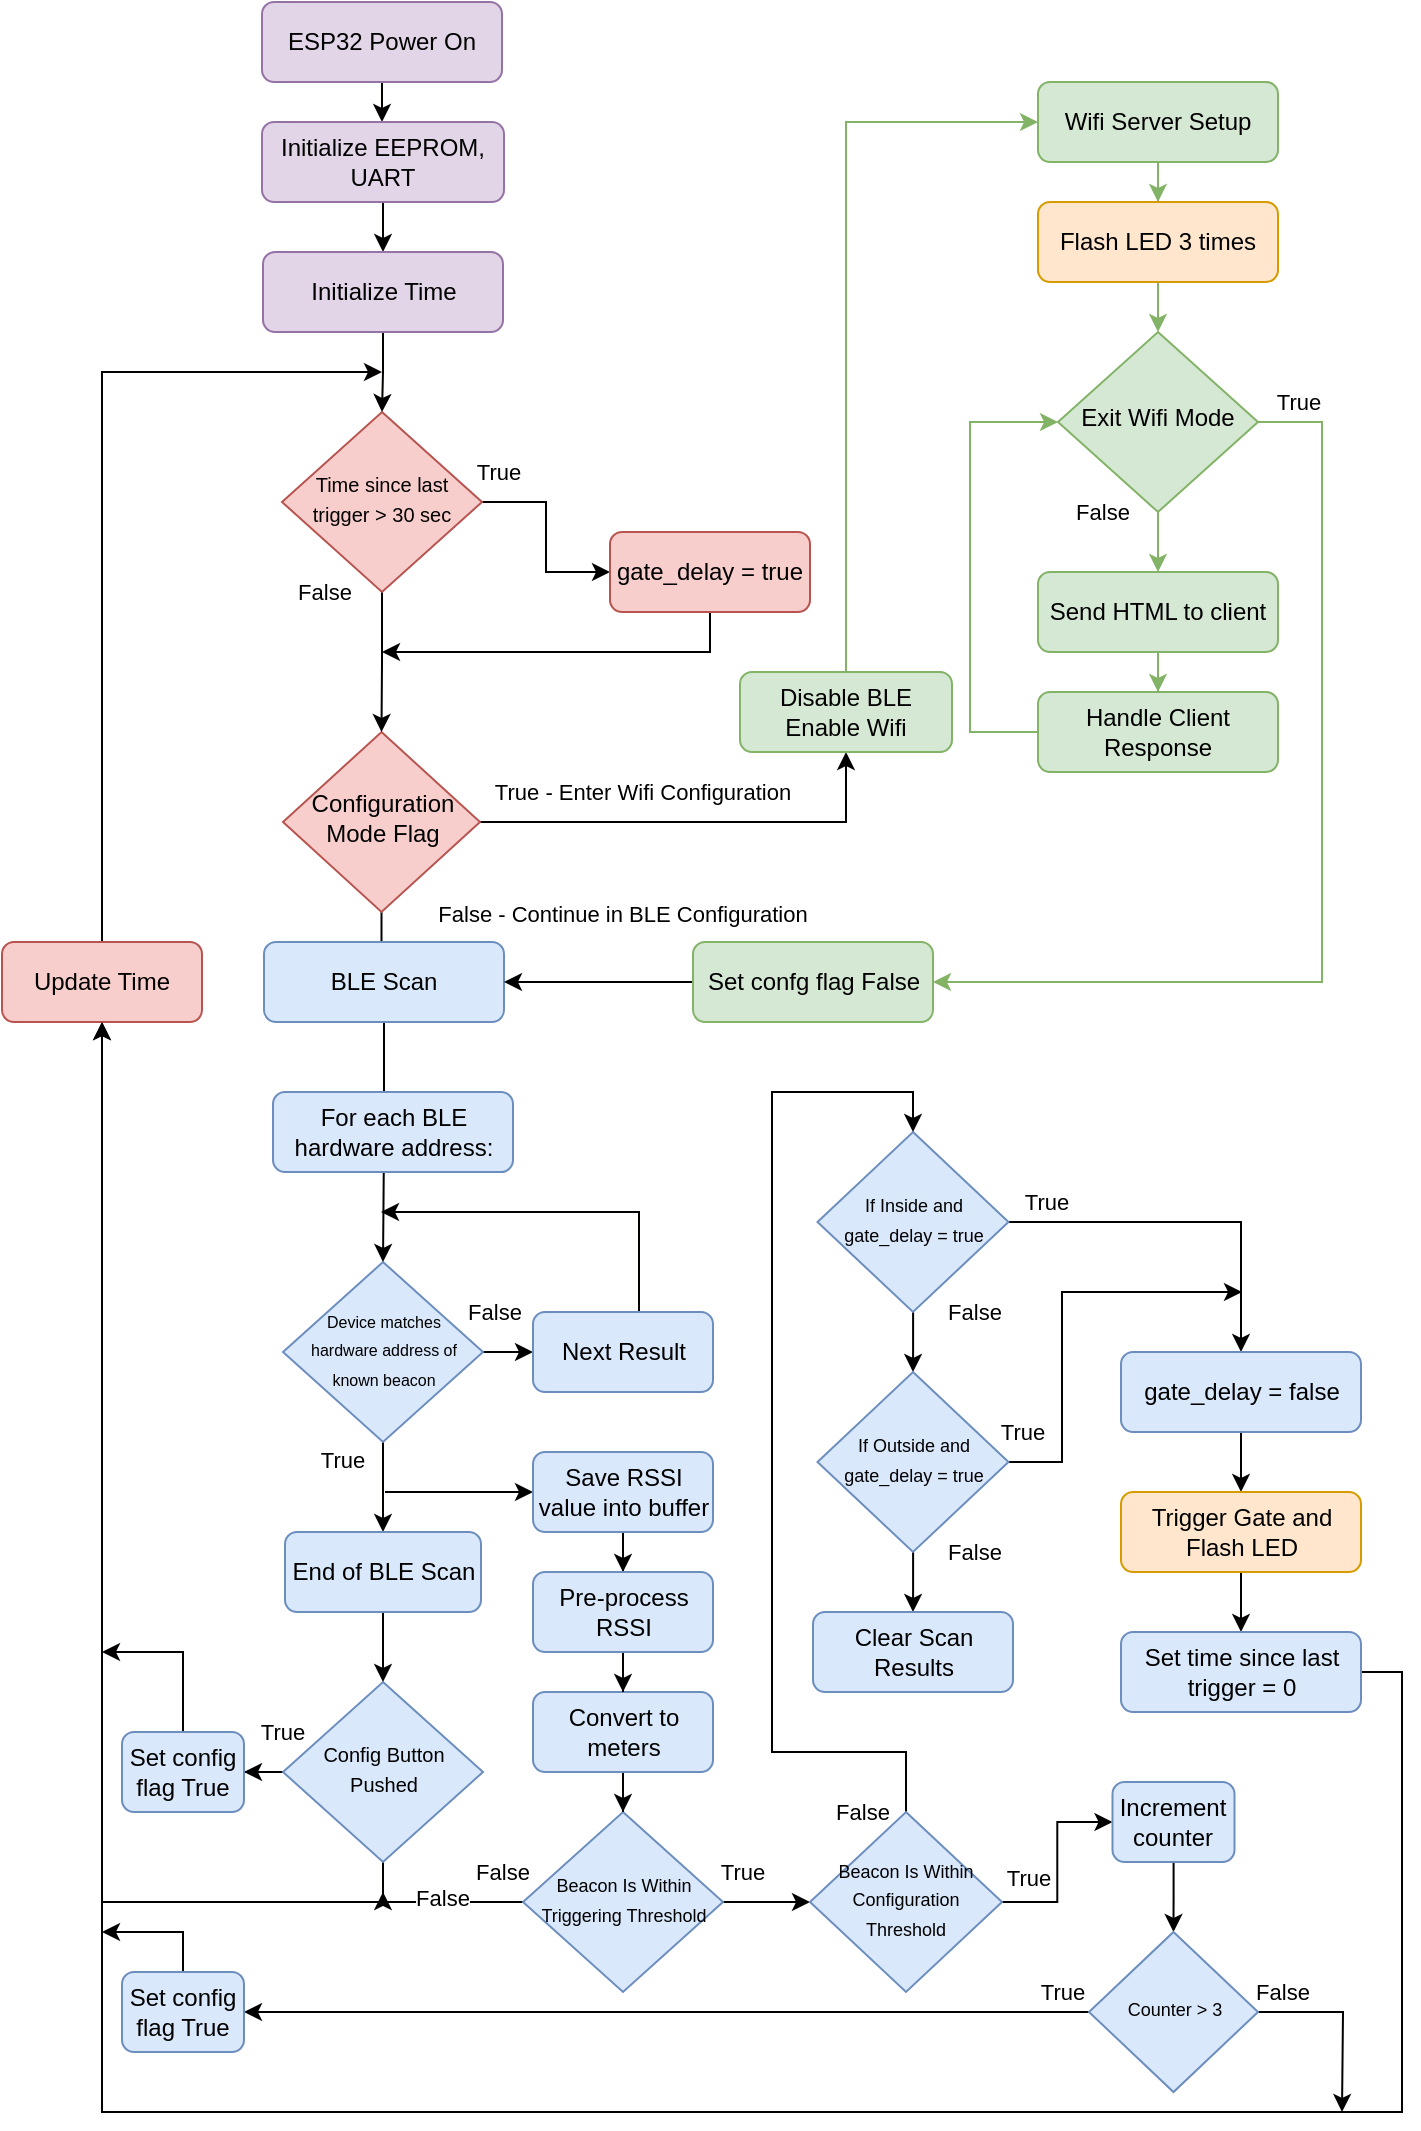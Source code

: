 <mxfile version="15.4.0" type="github">
  <diagram id="C5RBs43oDa-KdzZeNtuy" name="Page-1">
    <mxGraphModel dx="1178" dy="458" grid="1" gridSize="10" guides="1" tooltips="1" connect="1" arrows="1" fold="1" page="1" pageScale="1" pageWidth="827" pageHeight="1169" math="0" shadow="0">
      <root>
        <mxCell id="WIyWlLk6GJQsqaUBKTNV-0" />
        <mxCell id="WIyWlLk6GJQsqaUBKTNV-1" parent="WIyWlLk6GJQsqaUBKTNV-0" />
        <mxCell id="vNjieoy5kPV82cKVxcqD-9" style="edgeStyle=orthogonalEdgeStyle;rounded=0;orthogonalLoop=1;jettySize=auto;html=1;entryX=0.5;entryY=0;entryDx=0;entryDy=0;fontSize=11;endArrow=classic;endFill=1;startSize=8;endSize=6;sourcePerimeterSpacing=0;targetPerimeterSpacing=0;strokeColor=#030000;strokeWidth=1;" parent="WIyWlLk6GJQsqaUBKTNV-1" source="WIyWlLk6GJQsqaUBKTNV-3" target="ksJ2-tg5TAEJMqugs6vy-0" edge="1">
          <mxGeometry relative="1" as="geometry" />
        </mxCell>
        <mxCell id="WIyWlLk6GJQsqaUBKTNV-3" value="ESP32 Power On" style="rounded=1;whiteSpace=wrap;html=1;fontSize=12;glass=0;strokeWidth=1;shadow=0;fillColor=#e1d5e7;strokeColor=#9673a6;" parent="WIyWlLk6GJQsqaUBKTNV-1" vertex="1">
          <mxGeometry x="160" y="55" width="120" height="40" as="geometry" />
        </mxCell>
        <mxCell id="ksJ2-tg5TAEJMqugs6vy-25" value="False - Continue in BLE Configuration" style="edgeStyle=orthogonalEdgeStyle;rounded=0;orthogonalLoop=1;jettySize=auto;html=1;endArrow=classic;endFill=1;entryX=0.5;entryY=0;entryDx=0;entryDy=0;" parent="WIyWlLk6GJQsqaUBKTNV-1" source="WIyWlLk6GJQsqaUBKTNV-6" target="WIyWlLk6GJQsqaUBKTNV-11" edge="1">
          <mxGeometry x="1" y="-120" relative="1" as="geometry">
            <mxPoint x="223.5" y="590" as="targetPoint" />
            <mxPoint x="-1" y="-14" as="offset" />
          </mxGeometry>
        </mxCell>
        <mxCell id="ksJ2-tg5TAEJMqugs6vy-63" value="True - Enter Wifi Configuration" style="edgeStyle=orthogonalEdgeStyle;rounded=0;orthogonalLoop=1;jettySize=auto;html=1;endArrow=classic;endFill=1;" parent="WIyWlLk6GJQsqaUBKTNV-1" source="WIyWlLk6GJQsqaUBKTNV-6" target="ksJ2-tg5TAEJMqugs6vy-24" edge="1">
          <mxGeometry x="-0.257" y="15" relative="1" as="geometry">
            <mxPoint x="431.5" y="430" as="targetPoint" />
            <mxPoint as="offset" />
            <Array as="points">
              <mxPoint x="452" y="465" />
            </Array>
          </mxGeometry>
        </mxCell>
        <mxCell id="WIyWlLk6GJQsqaUBKTNV-6" value="Configuration Mode Flag" style="rhombus;whiteSpace=wrap;html=1;shadow=0;fontFamily=Helvetica;fontSize=12;align=center;strokeWidth=1;spacing=6;spacingTop=-4;fillColor=#f8cecc;strokeColor=#b85450;" parent="WIyWlLk6GJQsqaUBKTNV-1" vertex="1">
          <mxGeometry x="170.5" y="420" width="98.5" height="90" as="geometry" />
        </mxCell>
        <mxCell id="ksJ2-tg5TAEJMqugs6vy-29" value="False" style="edgeStyle=orthogonalEdgeStyle;rounded=0;orthogonalLoop=1;jettySize=auto;html=1;entryX=0;entryY=0.5;entryDx=0;entryDy=0;endArrow=classic;endFill=1;" parent="WIyWlLk6GJQsqaUBKTNV-1" source="WIyWlLk6GJQsqaUBKTNV-10" target="ksJ2-tg5TAEJMqugs6vy-28" edge="1">
          <mxGeometry x="0.273" y="20" relative="1" as="geometry">
            <mxPoint as="offset" />
          </mxGeometry>
        </mxCell>
        <mxCell id="vNjieoy5kPV82cKVxcqD-7" value="True" style="edgeStyle=orthogonalEdgeStyle;rounded=0;orthogonalLoop=1;jettySize=auto;html=1;entryX=0.5;entryY=0;entryDx=0;entryDy=0;fontSize=11;endArrow=classic;endFill=1;startSize=8;endSize=6;sourcePerimeterSpacing=0;targetPerimeterSpacing=0;strokeColor=#030000;strokeWidth=1;" parent="WIyWlLk6GJQsqaUBKTNV-1" source="WIyWlLk6GJQsqaUBKTNV-10" target="Vk3lI_JBrGD9sN9y5tSl-1" edge="1">
          <mxGeometry x="-0.6" y="-21" relative="1" as="geometry">
            <mxPoint as="offset" />
          </mxGeometry>
        </mxCell>
        <mxCell id="WIyWlLk6GJQsqaUBKTNV-10" value="&lt;font style=&quot;font-size: 8px&quot;&gt;Device matches hardware address of known beacon&lt;/font&gt;" style="rhombus;whiteSpace=wrap;html=1;shadow=0;fontFamily=Helvetica;fontSize=12;align=center;strokeWidth=1;spacing=6;spacingTop=-4;fillColor=#dae8fc;strokeColor=#6c8ebf;" parent="WIyWlLk6GJQsqaUBKTNV-1" vertex="1">
          <mxGeometry x="170.5" y="685" width="100" height="90" as="geometry" />
        </mxCell>
        <mxCell id="ksJ2-tg5TAEJMqugs6vy-26" style="edgeStyle=orthogonalEdgeStyle;rounded=0;orthogonalLoop=1;jettySize=auto;html=1;entryX=0.5;entryY=0;entryDx=0;entryDy=0;endArrow=classic;endFill=1;" parent="WIyWlLk6GJQsqaUBKTNV-1" source="WIyWlLk6GJQsqaUBKTNV-11" target="WIyWlLk6GJQsqaUBKTNV-10" edge="1">
          <mxGeometry relative="1" as="geometry" />
        </mxCell>
        <mxCell id="WIyWlLk6GJQsqaUBKTNV-11" value="BLE Scan" style="rounded=1;whiteSpace=wrap;html=1;fontSize=12;glass=0;strokeWidth=1;shadow=0;fillColor=#dae8fc;strokeColor=#6c8ebf;" parent="WIyWlLk6GJQsqaUBKTNV-1" vertex="1">
          <mxGeometry x="161" y="525" width="120" height="40" as="geometry" />
        </mxCell>
        <mxCell id="vNjieoy5kPV82cKVxcqD-10" style="edgeStyle=orthogonalEdgeStyle;rounded=0;orthogonalLoop=1;jettySize=auto;html=1;entryX=0.5;entryY=0;entryDx=0;entryDy=0;fontSize=11;endArrow=classic;endFill=1;startSize=8;endSize=6;sourcePerimeterSpacing=0;targetPerimeterSpacing=0;strokeColor=#030000;strokeWidth=1;" parent="WIyWlLk6GJQsqaUBKTNV-1" source="ksJ2-tg5TAEJMqugs6vy-0" target="vNjieoy5kPV82cKVxcqD-0" edge="1">
          <mxGeometry relative="1" as="geometry" />
        </mxCell>
        <mxCell id="ksJ2-tg5TAEJMqugs6vy-0" value="Initialize EEPROM, UART" style="rounded=1;whiteSpace=wrap;html=1;fontSize=12;glass=0;strokeWidth=1;shadow=0;fillColor=#e1d5e7;strokeColor=#9673a6;" parent="WIyWlLk6GJQsqaUBKTNV-1" vertex="1">
          <mxGeometry x="160" y="115" width="121" height="40" as="geometry" />
        </mxCell>
        <mxCell id="ksJ2-tg5TAEJMqugs6vy-18" value="True" style="edgeStyle=orthogonalEdgeStyle;rounded=0;orthogonalLoop=1;jettySize=auto;html=1;entryX=0;entryY=0.5;entryDx=0;entryDy=0;" parent="WIyWlLk6GJQsqaUBKTNV-1" source="ksJ2-tg5TAEJMqugs6vy-15" target="ksJ2-tg5TAEJMqugs6vy-17" edge="1">
          <mxGeometry x="-0.84" y="15" relative="1" as="geometry">
            <mxPoint as="offset" />
          </mxGeometry>
        </mxCell>
        <mxCell id="Vk3lI_JBrGD9sN9y5tSl-26" value="False" style="edgeStyle=orthogonalEdgeStyle;rounded=0;sketch=0;orthogonalLoop=1;jettySize=auto;html=1;entryX=0.5;entryY=0;entryDx=0;entryDy=0;shadow=0;fontSize=11;fontColor=#000000;startArrow=none;startFill=0;endArrow=classic;endFill=1;strokeColor=#000000;strokeWidth=1;" parent="WIyWlLk6GJQsqaUBKTNV-1" source="ksJ2-tg5TAEJMqugs6vy-15" target="WIyWlLk6GJQsqaUBKTNV-6" edge="1">
          <mxGeometry x="-1" y="-29" relative="1" as="geometry">
            <mxPoint as="offset" />
          </mxGeometry>
        </mxCell>
        <mxCell id="ksJ2-tg5TAEJMqugs6vy-15" value="&lt;span style=&quot;font-size: 10px&quot;&gt;Time since last trigger &amp;gt; 30 sec&lt;br&gt;&lt;/span&gt;" style="rhombus;whiteSpace=wrap;html=1;shadow=0;fontFamily=Helvetica;fontSize=12;align=center;strokeWidth=1;spacing=6;spacingTop=-4;fillColor=#f8cecc;strokeColor=#b85450;" parent="WIyWlLk6GJQsqaUBKTNV-1" vertex="1">
          <mxGeometry x="170" y="260" width="100" height="90" as="geometry" />
        </mxCell>
        <mxCell id="ksJ2-tg5TAEJMqugs6vy-85" style="edgeStyle=orthogonalEdgeStyle;rounded=0;orthogonalLoop=1;jettySize=auto;html=1;exitX=0.5;exitY=1;exitDx=0;exitDy=0;endArrow=classic;endFill=1;" parent="WIyWlLk6GJQsqaUBKTNV-1" source="ksJ2-tg5TAEJMqugs6vy-17" edge="1">
          <mxGeometry relative="1" as="geometry">
            <mxPoint x="220" y="380" as="targetPoint" />
            <Array as="points">
              <mxPoint x="384" y="380" />
              <mxPoint x="220" y="380" />
            </Array>
          </mxGeometry>
        </mxCell>
        <mxCell id="ksJ2-tg5TAEJMqugs6vy-17" value="gate_delay = true" style="rounded=1;whiteSpace=wrap;html=1;fontSize=12;glass=0;strokeWidth=1;shadow=0;fillColor=#f8cecc;strokeColor=#b85450;" parent="WIyWlLk6GJQsqaUBKTNV-1" vertex="1">
          <mxGeometry x="334" y="320" width="100" height="40" as="geometry" />
        </mxCell>
        <mxCell id="ksJ2-tg5TAEJMqugs6vy-62" style="edgeStyle=orthogonalEdgeStyle;rounded=0;orthogonalLoop=1;jettySize=auto;html=1;entryX=0;entryY=0.5;entryDx=0;entryDy=0;endArrow=classic;endFill=1;exitX=0.5;exitY=0;exitDx=0;exitDy=0;fillColor=#d5e8d4;strokeColor=#82b366;" parent="WIyWlLk6GJQsqaUBKTNV-1" source="ksJ2-tg5TAEJMqugs6vy-24" target="ksJ2-tg5TAEJMqugs6vy-58" edge="1">
          <mxGeometry relative="1" as="geometry">
            <mxPoint x="508" y="325" as="sourcePoint" />
          </mxGeometry>
        </mxCell>
        <mxCell id="ksJ2-tg5TAEJMqugs6vy-24" value="Disable BLE&lt;br&gt;Enable Wifi" style="rounded=1;whiteSpace=wrap;html=1;fontSize=12;glass=0;strokeWidth=1;shadow=0;fillColor=#d5e8d4;strokeColor=#82b366;" parent="WIyWlLk6GJQsqaUBKTNV-1" vertex="1">
          <mxGeometry x="399" y="390" width="106" height="40" as="geometry" />
        </mxCell>
        <mxCell id="ksJ2-tg5TAEJMqugs6vy-27" value="For each BLE hardware address:" style="rounded=1;whiteSpace=wrap;html=1;fontSize=12;glass=0;strokeWidth=1;shadow=0;fillColor=#dae8fc;strokeColor=#6c8ebf;" parent="WIyWlLk6GJQsqaUBKTNV-1" vertex="1">
          <mxGeometry x="165.5" y="600" width="120" height="40" as="geometry" />
        </mxCell>
        <mxCell id="vNjieoy5kPV82cKVxcqD-4" style="edgeStyle=orthogonalEdgeStyle;rounded=0;orthogonalLoop=1;jettySize=auto;html=1;fontSize=11;endArrow=classic;endFill=1;startSize=8;endSize=6;sourcePerimeterSpacing=0;targetPerimeterSpacing=0;strokeColor=#030000;strokeWidth=1;" parent="WIyWlLk6GJQsqaUBKTNV-1" source="ksJ2-tg5TAEJMqugs6vy-28" edge="1">
          <mxGeometry relative="1" as="geometry">
            <mxPoint x="219.5" y="660" as="targetPoint" />
            <Array as="points">
              <mxPoint x="348.5" y="660" />
            </Array>
          </mxGeometry>
        </mxCell>
        <mxCell id="ksJ2-tg5TAEJMqugs6vy-28" value="Next Result" style="rounded=1;whiteSpace=wrap;html=1;fontSize=12;glass=0;strokeWidth=1;shadow=0;fillColor=#dae8fc;strokeColor=#6c8ebf;" parent="WIyWlLk6GJQsqaUBKTNV-1" vertex="1">
          <mxGeometry x="295.5" y="710" width="90" height="40" as="geometry" />
        </mxCell>
        <mxCell id="Vk3lI_JBrGD9sN9y5tSl-6" style="edgeStyle=orthogonalEdgeStyle;rounded=0;sketch=0;orthogonalLoop=1;jettySize=auto;html=1;shadow=0;fontSize=12;fontColor=#000000;startArrow=none;startFill=0;endArrow=classic;endFill=1;strokeColor=#000000;strokeWidth=1;entryX=0;entryY=0.5;entryDx=0;entryDy=0;" parent="WIyWlLk6GJQsqaUBKTNV-1" target="ksJ2-tg5TAEJMqugs6vy-32" edge="1">
          <mxGeometry relative="1" as="geometry">
            <mxPoint x="241.5" y="810" as="targetPoint" />
            <mxPoint x="221.5" y="800" as="sourcePoint" />
            <Array as="points">
              <mxPoint x="221.5" y="800" />
            </Array>
          </mxGeometry>
        </mxCell>
        <mxCell id="Vk3lI_JBrGD9sN9y5tSl-7" style="edgeStyle=orthogonalEdgeStyle;rounded=0;sketch=0;orthogonalLoop=1;jettySize=auto;html=1;entryX=0.5;entryY=0;entryDx=0;entryDy=0;shadow=0;fontSize=12;fontColor=#000000;startArrow=none;startFill=0;endArrow=classic;endFill=1;strokeColor=#000000;strokeWidth=1;" parent="WIyWlLk6GJQsqaUBKTNV-1" source="ksJ2-tg5TAEJMqugs6vy-32" target="Vk3lI_JBrGD9sN9y5tSl-4" edge="1">
          <mxGeometry relative="1" as="geometry" />
        </mxCell>
        <mxCell id="ksJ2-tg5TAEJMqugs6vy-32" value="Save RSSI value into buffer" style="rounded=1;whiteSpace=wrap;html=1;fontSize=12;glass=0;strokeWidth=1;shadow=0;fillColor=#dae8fc;strokeColor=#6c8ebf;" parent="WIyWlLk6GJQsqaUBKTNV-1" vertex="1">
          <mxGeometry x="295.5" y="780" width="90" height="40" as="geometry" />
        </mxCell>
        <mxCell id="Vk3lI_JBrGD9sN9y5tSl-21" value="False" style="edgeStyle=orthogonalEdgeStyle;rounded=0;sketch=0;orthogonalLoop=1;jettySize=auto;html=1;shadow=0;fontSize=11;fontColor=#000000;startArrow=none;startFill=0;endArrow=classic;endFill=1;strokeColor=#000000;strokeWidth=1;entryX=0.5;entryY=1;entryDx=0;entryDy=0;" parent="WIyWlLk6GJQsqaUBKTNV-1" source="ksJ2-tg5TAEJMqugs6vy-34" target="vNjieoy5kPV82cKVxcqD-1" edge="1">
          <mxGeometry x="-0.968" y="-15" relative="1" as="geometry">
            <mxPoint x="70" y="1000" as="targetPoint" />
            <mxPoint as="offset" />
            <Array as="points">
              <mxPoint x="80" y="1005" />
            </Array>
          </mxGeometry>
        </mxCell>
        <mxCell id="E6hK_81F8Ao26Mcbc5JN-1" value="True" style="edgeStyle=orthogonalEdgeStyle;rounded=0;orthogonalLoop=1;jettySize=auto;html=1;entryX=0;entryY=0.5;entryDx=0;entryDy=0;" edge="1" parent="WIyWlLk6GJQsqaUBKTNV-1" source="ksJ2-tg5TAEJMqugs6vy-34" target="E6hK_81F8Ao26Mcbc5JN-0">
          <mxGeometry x="-0.563" y="15" relative="1" as="geometry">
            <mxPoint as="offset" />
          </mxGeometry>
        </mxCell>
        <mxCell id="ksJ2-tg5TAEJMqugs6vy-34" value="&lt;font style=&quot;font-size: 9px&quot;&gt;Beacon Is Within Triggering Threshold&lt;/font&gt;" style="rhombus;whiteSpace=wrap;html=1;shadow=0;fontFamily=Helvetica;fontSize=12;align=center;strokeWidth=1;spacing=6;spacingTop=-4;fillColor=#dae8fc;strokeColor=#6c8ebf;" parent="WIyWlLk6GJQsqaUBKTNV-1" vertex="1">
          <mxGeometry x="290.5" y="960" width="100" height="90" as="geometry" />
        </mxCell>
        <mxCell id="Vk3lI_JBrGD9sN9y5tSl-16" value="True" style="edgeStyle=orthogonalEdgeStyle;rounded=0;sketch=0;orthogonalLoop=1;jettySize=auto;html=1;entryX=1;entryY=0.5;entryDx=0;entryDy=0;shadow=0;fontSize=11;fontColor=#000000;startArrow=none;startFill=0;endArrow=classic;endFill=1;strokeColor=#000000;strokeWidth=1;" parent="WIyWlLk6GJQsqaUBKTNV-1" source="ksJ2-tg5TAEJMqugs6vy-36" target="ksJ2-tg5TAEJMqugs6vy-42" edge="1">
          <mxGeometry x="0.371" y="-20" relative="1" as="geometry">
            <mxPoint as="offset" />
          </mxGeometry>
        </mxCell>
        <mxCell id="vNjieoy5kPV82cKVxcqD-5" value="False" style="edgeStyle=orthogonalEdgeStyle;rounded=0;orthogonalLoop=1;jettySize=auto;html=1;fontSize=11;endArrow=classic;endFill=1;startSize=8;endSize=6;sourcePerimeterSpacing=0;targetPerimeterSpacing=0;strokeColor=#030000;strokeWidth=1;" parent="WIyWlLk6GJQsqaUBKTNV-1" source="ksJ2-tg5TAEJMqugs6vy-36" edge="1">
          <mxGeometry x="0.385" y="29" relative="1" as="geometry">
            <mxPoint x="220.5" y="1000" as="targetPoint" />
            <mxPoint as="offset" />
          </mxGeometry>
        </mxCell>
        <mxCell id="ksJ2-tg5TAEJMqugs6vy-36" value="&lt;font size=&quot;1&quot;&gt;Config Button Pushed&lt;/font&gt;" style="rhombus;whiteSpace=wrap;html=1;shadow=0;fontFamily=Helvetica;fontSize=12;align=center;strokeWidth=1;spacing=6;spacingTop=-4;fillColor=#dae8fc;strokeColor=#6c8ebf;" parent="WIyWlLk6GJQsqaUBKTNV-1" vertex="1">
          <mxGeometry x="170.5" y="895" width="100" height="90" as="geometry" />
        </mxCell>
        <mxCell id="vNjieoy5kPV82cKVxcqD-13" style="edgeStyle=orthogonalEdgeStyle;rounded=0;orthogonalLoop=1;jettySize=auto;html=1;fontSize=11;endArrow=classic;endFill=1;startSize=8;endSize=6;sourcePerimeterSpacing=0;targetPerimeterSpacing=0;strokeColor=#030000;strokeWidth=1;" parent="WIyWlLk6GJQsqaUBKTNV-1" source="ksJ2-tg5TAEJMqugs6vy-42" edge="1">
          <mxGeometry relative="1" as="geometry">
            <mxPoint x="80" y="880" as="targetPoint" />
            <Array as="points">
              <mxPoint x="121" y="880" />
            </Array>
          </mxGeometry>
        </mxCell>
        <mxCell id="ksJ2-tg5TAEJMqugs6vy-42" value="Set config flag True" style="rounded=1;whiteSpace=wrap;html=1;fontSize=12;glass=0;strokeWidth=1;shadow=0;fillColor=#dae8fc;strokeColor=#6c8ebf;" parent="WIyWlLk6GJQsqaUBKTNV-1" vertex="1">
          <mxGeometry x="90" y="920" width="61" height="40" as="geometry" />
        </mxCell>
        <mxCell id="Vk3lI_JBrGD9sN9y5tSl-22" value="True" style="edgeStyle=orthogonalEdgeStyle;rounded=0;sketch=0;orthogonalLoop=1;jettySize=auto;html=1;entryX=0.5;entryY=0;entryDx=0;entryDy=0;shadow=0;fontSize=11;fontColor=#000000;startArrow=none;startFill=0;endArrow=classic;endFill=1;strokeColor=#000000;strokeWidth=1;" parent="WIyWlLk6GJQsqaUBKTNV-1" source="ksJ2-tg5TAEJMqugs6vy-47" target="ksJ2-tg5TAEJMqugs6vy-51" edge="1">
          <mxGeometry x="-0.791" y="10" relative="1" as="geometry">
            <mxPoint as="offset" />
          </mxGeometry>
        </mxCell>
        <mxCell id="E6hK_81F8Ao26Mcbc5JN-16" value="False" style="edgeStyle=orthogonalEdgeStyle;rounded=0;orthogonalLoop=1;jettySize=auto;html=1;entryX=0.5;entryY=0;entryDx=0;entryDy=0;" edge="1" parent="WIyWlLk6GJQsqaUBKTNV-1" source="ksJ2-tg5TAEJMqugs6vy-47" target="ksJ2-tg5TAEJMqugs6vy-48">
          <mxGeometry x="-0.997" y="24" relative="1" as="geometry">
            <mxPoint x="6" as="offset" />
          </mxGeometry>
        </mxCell>
        <mxCell id="ksJ2-tg5TAEJMqugs6vy-47" value="&lt;font style=&quot;font-size: 9px&quot;&gt;If Inside and gate_delay = true&lt;/font&gt;" style="rhombus;whiteSpace=wrap;html=1;shadow=0;fontFamily=Helvetica;fontSize=12;align=center;strokeWidth=1;spacing=6;spacingTop=-4;fillColor=#dae8fc;strokeColor=#6c8ebf;" parent="WIyWlLk6GJQsqaUBKTNV-1" vertex="1">
          <mxGeometry x="437.75" y="620" width="95.5" height="90" as="geometry" />
        </mxCell>
        <mxCell id="E6hK_81F8Ao26Mcbc5JN-17" value="False" style="edgeStyle=orthogonalEdgeStyle;rounded=0;orthogonalLoop=1;jettySize=auto;html=1;entryX=0.5;entryY=0;entryDx=0;entryDy=0;" edge="1" parent="WIyWlLk6GJQsqaUBKTNV-1" source="ksJ2-tg5TAEJMqugs6vy-48" target="ksJ2-tg5TAEJMqugs6vy-56">
          <mxGeometry x="-0.997" y="24" relative="1" as="geometry">
            <mxPoint x="6" as="offset" />
          </mxGeometry>
        </mxCell>
        <mxCell id="E6hK_81F8Ao26Mcbc5JN-19" value="True" style="edgeStyle=orthogonalEdgeStyle;rounded=0;orthogonalLoop=1;jettySize=auto;html=1;" edge="1" parent="WIyWlLk6GJQsqaUBKTNV-1" source="ksJ2-tg5TAEJMqugs6vy-48">
          <mxGeometry x="-0.933" y="15" relative="1" as="geometry">
            <mxPoint x="650" y="700" as="targetPoint" />
            <Array as="points">
              <mxPoint x="560" y="785" />
              <mxPoint x="560" y="700" />
            </Array>
            <mxPoint as="offset" />
          </mxGeometry>
        </mxCell>
        <mxCell id="ksJ2-tg5TAEJMqugs6vy-48" value="&lt;font style=&quot;font-size: 9px&quot;&gt;If Outside and gate_delay = true&lt;/font&gt;" style="rhombus;whiteSpace=wrap;html=1;shadow=0;fontFamily=Helvetica;fontSize=12;align=center;strokeWidth=1;spacing=6;spacingTop=-4;fillColor=#dae8fc;strokeColor=#6c8ebf;" parent="WIyWlLk6GJQsqaUBKTNV-1" vertex="1">
          <mxGeometry x="437.75" y="740" width="95.5" height="90" as="geometry" />
        </mxCell>
        <mxCell id="Vk3lI_JBrGD9sN9y5tSl-25" style="edgeStyle=orthogonalEdgeStyle;rounded=0;sketch=0;orthogonalLoop=1;jettySize=auto;html=1;entryX=0.5;entryY=0;entryDx=0;entryDy=0;shadow=0;fontSize=12;fontColor=#000000;startArrow=none;startFill=0;endArrow=classic;endFill=1;strokeColor=#000000;strokeWidth=1;" parent="WIyWlLk6GJQsqaUBKTNV-1" source="ksJ2-tg5TAEJMqugs6vy-51" target="ksJ2-tg5TAEJMqugs6vy-81" edge="1">
          <mxGeometry relative="1" as="geometry" />
        </mxCell>
        <mxCell id="ksJ2-tg5TAEJMqugs6vy-51" value="gate_delay = false" style="rounded=1;whiteSpace=wrap;html=1;fontSize=12;glass=0;strokeWidth=1;shadow=0;fillColor=#dae8fc;strokeColor=#6c8ebf;" parent="WIyWlLk6GJQsqaUBKTNV-1" vertex="1">
          <mxGeometry x="589.5" y="730" width="120" height="40" as="geometry" />
        </mxCell>
        <mxCell id="ksJ2-tg5TAEJMqugs6vy-56" value="Clear Scan Results" style="rounded=1;whiteSpace=wrap;html=1;fontSize=12;glass=0;strokeWidth=1;shadow=0;fillColor=#dae8fc;strokeColor=#6c8ebf;" parent="WIyWlLk6GJQsqaUBKTNV-1" vertex="1">
          <mxGeometry x="435.5" y="860" width="100" height="40" as="geometry" />
        </mxCell>
        <mxCell id="ksJ2-tg5TAEJMqugs6vy-65" style="edgeStyle=orthogonalEdgeStyle;rounded=0;orthogonalLoop=1;jettySize=auto;html=1;entryX=0.5;entryY=0;entryDx=0;entryDy=0;endArrow=classic;endFill=1;fillColor=#d5e8d4;strokeColor=#82b366;" parent="WIyWlLk6GJQsqaUBKTNV-1" source="ksJ2-tg5TAEJMqugs6vy-58" target="ksJ2-tg5TAEJMqugs6vy-64" edge="1">
          <mxGeometry relative="1" as="geometry" />
        </mxCell>
        <mxCell id="ksJ2-tg5TAEJMqugs6vy-58" value="Wifi Server Setup" style="rounded=1;whiteSpace=wrap;html=1;fontSize=12;glass=0;strokeWidth=1;shadow=0;fillColor=#d5e8d4;strokeColor=#82b366;" parent="WIyWlLk6GJQsqaUBKTNV-1" vertex="1">
          <mxGeometry x="548" y="95" width="120" height="40" as="geometry" />
        </mxCell>
        <mxCell id="ksJ2-tg5TAEJMqugs6vy-71" style="edgeStyle=orthogonalEdgeStyle;rounded=0;orthogonalLoop=1;jettySize=auto;html=1;entryX=0.5;entryY=0;entryDx=0;entryDy=0;endArrow=classic;endFill=1;fillColor=#d5e8d4;strokeColor=#82b366;" parent="WIyWlLk6GJQsqaUBKTNV-1" source="ksJ2-tg5TAEJMqugs6vy-64" target="ksJ2-tg5TAEJMqugs6vy-69" edge="1">
          <mxGeometry relative="1" as="geometry" />
        </mxCell>
        <mxCell id="ksJ2-tg5TAEJMqugs6vy-64" value="Flash LED 3 times" style="rounded=1;whiteSpace=wrap;html=1;fontSize=12;glass=0;strokeWidth=1;shadow=0;fillColor=#ffe6cc;strokeColor=#d79b00;" parent="WIyWlLk6GJQsqaUBKTNV-1" vertex="1">
          <mxGeometry x="548" y="155" width="120" height="40" as="geometry" />
        </mxCell>
        <mxCell id="ksJ2-tg5TAEJMqugs6vy-78" style="edgeStyle=orthogonalEdgeStyle;rounded=0;orthogonalLoop=1;jettySize=auto;html=1;entryX=0.5;entryY=0;entryDx=0;entryDy=0;endArrow=classic;endFill=1;fillColor=#d5e8d4;strokeColor=#82b366;" parent="WIyWlLk6GJQsqaUBKTNV-1" source="ksJ2-tg5TAEJMqugs6vy-66" target="ksJ2-tg5TAEJMqugs6vy-68" edge="1">
          <mxGeometry relative="1" as="geometry" />
        </mxCell>
        <mxCell id="ksJ2-tg5TAEJMqugs6vy-66" value="Send HTML to client" style="rounded=1;whiteSpace=wrap;html=1;fontSize=12;glass=0;strokeWidth=1;shadow=0;fillColor=#d5e8d4;strokeColor=#82b366;" parent="WIyWlLk6GJQsqaUBKTNV-1" vertex="1">
          <mxGeometry x="548" y="340" width="120" height="40" as="geometry" />
        </mxCell>
        <mxCell id="ksJ2-tg5TAEJMqugs6vy-77" style="edgeStyle=orthogonalEdgeStyle;rounded=0;orthogonalLoop=1;jettySize=auto;html=1;endArrow=classic;endFill=1;fillColor=#d5e8d4;strokeColor=#82b366;entryX=0;entryY=0.5;entryDx=0;entryDy=0;" parent="WIyWlLk6GJQsqaUBKTNV-1" source="ksJ2-tg5TAEJMqugs6vy-68" target="ksJ2-tg5TAEJMqugs6vy-69" edge="1">
          <mxGeometry relative="1" as="geometry">
            <Array as="points">
              <mxPoint x="514" y="420" />
              <mxPoint x="514" y="265" />
            </Array>
            <mxPoint x="540" y="270" as="targetPoint" />
          </mxGeometry>
        </mxCell>
        <mxCell id="ksJ2-tg5TAEJMqugs6vy-68" value="Handle Client Response" style="rounded=1;whiteSpace=wrap;html=1;fontSize=12;glass=0;strokeWidth=1;shadow=0;fillColor=#d5e8d4;strokeColor=#82b366;" parent="WIyWlLk6GJQsqaUBKTNV-1" vertex="1">
          <mxGeometry x="548" y="400" width="120" height="40" as="geometry" />
        </mxCell>
        <mxCell id="ksJ2-tg5TAEJMqugs6vy-70" value="False" style="edgeStyle=orthogonalEdgeStyle;rounded=0;orthogonalLoop=1;jettySize=auto;html=1;entryX=0.5;entryY=0;entryDx=0;entryDy=0;endArrow=classic;endFill=1;fillColor=#d5e8d4;strokeColor=#82b366;" parent="WIyWlLk6GJQsqaUBKTNV-1" source="ksJ2-tg5TAEJMqugs6vy-69" target="ksJ2-tg5TAEJMqugs6vy-66" edge="1">
          <mxGeometry x="-1" y="-28" relative="1" as="geometry">
            <mxPoint as="offset" />
          </mxGeometry>
        </mxCell>
        <mxCell id="ksJ2-tg5TAEJMqugs6vy-74" value="True" style="edgeStyle=orthogonalEdgeStyle;rounded=0;orthogonalLoop=1;jettySize=auto;html=1;entryX=1;entryY=0.5;entryDx=0;entryDy=0;endArrow=classic;endFill=1;fillColor=#d5e8d4;strokeColor=#82b366;exitX=1;exitY=0.5;exitDx=0;exitDy=0;" parent="WIyWlLk6GJQsqaUBKTNV-1" source="ksJ2-tg5TAEJMqugs6vy-69" target="ksJ2-tg5TAEJMqugs6vy-72" edge="1">
          <mxGeometry x="-0.922" y="10" relative="1" as="geometry">
            <Array as="points">
              <mxPoint x="690" y="265" />
              <mxPoint x="690" y="545" />
            </Array>
            <mxPoint as="offset" />
            <mxPoint x="670" y="240" as="sourcePoint" />
          </mxGeometry>
        </mxCell>
        <mxCell id="ksJ2-tg5TAEJMqugs6vy-69" value="Exit Wifi Mode" style="rhombus;whiteSpace=wrap;html=1;shadow=0;fontFamily=Helvetica;fontSize=12;align=center;strokeWidth=1;spacing=6;spacingTop=-4;fillColor=#d5e8d4;strokeColor=#82b366;" parent="WIyWlLk6GJQsqaUBKTNV-1" vertex="1">
          <mxGeometry x="558" y="220" width="100" height="90" as="geometry" />
        </mxCell>
        <mxCell id="ksJ2-tg5TAEJMqugs6vy-73" style="edgeStyle=orthogonalEdgeStyle;rounded=0;orthogonalLoop=1;jettySize=auto;html=1;entryX=1;entryY=0.5;entryDx=0;entryDy=0;endArrow=classic;endFill=1;" parent="WIyWlLk6GJQsqaUBKTNV-1" source="ksJ2-tg5TAEJMqugs6vy-72" target="WIyWlLk6GJQsqaUBKTNV-11" edge="1">
          <mxGeometry relative="1" as="geometry" />
        </mxCell>
        <mxCell id="ksJ2-tg5TAEJMqugs6vy-72" value="Set confg flag False" style="rounded=1;whiteSpace=wrap;html=1;fontSize=12;glass=0;strokeWidth=1;shadow=0;fillColor=#d5e8d4;strokeColor=#82b366;" parent="WIyWlLk6GJQsqaUBKTNV-1" vertex="1">
          <mxGeometry x="375.5" y="525" width="120" height="40" as="geometry" />
        </mxCell>
        <mxCell id="vNjieoy5kPV82cKVxcqD-3" style="edgeStyle=none;rounded=0;orthogonalLoop=1;jettySize=auto;html=1;entryX=0.5;entryY=0;entryDx=0;entryDy=0;fontSize=11;endArrow=classic;startSize=8;endSize=6;sourcePerimeterSpacing=0;targetPerimeterSpacing=0;strokeColor=#030000;strokeWidth=1;endFill=1;" parent="WIyWlLk6GJQsqaUBKTNV-1" source="ksJ2-tg5TAEJMqugs6vy-81" target="vNjieoy5kPV82cKVxcqD-2" edge="1">
          <mxGeometry relative="1" as="geometry" />
        </mxCell>
        <mxCell id="ksJ2-tg5TAEJMqugs6vy-81" value="Trigger Gate and Flash LED" style="rounded=1;whiteSpace=wrap;html=1;fontSize=12;glass=0;strokeWidth=1;shadow=0;fillColor=#ffe6cc;strokeColor=#d79b00;" parent="WIyWlLk6GJQsqaUBKTNV-1" vertex="1">
          <mxGeometry x="589.5" y="800" width="120" height="40" as="geometry" />
        </mxCell>
        <mxCell id="Vk3lI_JBrGD9sN9y5tSl-10" style="edgeStyle=orthogonalEdgeStyle;rounded=0;sketch=0;orthogonalLoop=1;jettySize=auto;html=1;entryX=0.5;entryY=0;entryDx=0;entryDy=0;shadow=0;fontSize=12;fontColor=#000000;startArrow=none;startFill=0;endArrow=classic;endFill=1;strokeColor=#000000;strokeWidth=1;" parent="WIyWlLk6GJQsqaUBKTNV-1" source="Vk3lI_JBrGD9sN9y5tSl-1" target="ksJ2-tg5TAEJMqugs6vy-36" edge="1">
          <mxGeometry relative="1" as="geometry" />
        </mxCell>
        <mxCell id="Vk3lI_JBrGD9sN9y5tSl-1" value="End of BLE Scan" style="rounded=1;whiteSpace=wrap;html=1;fontSize=12;glass=0;strokeWidth=1;shadow=0;fillColor=#dae8fc;strokeColor=#6c8ebf;" parent="WIyWlLk6GJQsqaUBKTNV-1" vertex="1">
          <mxGeometry x="171.5" y="820" width="98" height="40" as="geometry" />
        </mxCell>
        <mxCell id="vNjieoy5kPV82cKVxcqD-16" style="edgeStyle=orthogonalEdgeStyle;rounded=0;orthogonalLoop=1;jettySize=auto;html=1;entryX=0.5;entryY=0;entryDx=0;entryDy=0;fontSize=11;endArrow=classic;endFill=1;startSize=6;endSize=6;sourcePerimeterSpacing=0;targetPerimeterSpacing=0;strokeColor=#030000;strokeWidth=1;" parent="WIyWlLk6GJQsqaUBKTNV-1" source="Vk3lI_JBrGD9sN9y5tSl-2" target="ksJ2-tg5TAEJMqugs6vy-34" edge="1">
          <mxGeometry relative="1" as="geometry" />
        </mxCell>
        <mxCell id="Vk3lI_JBrGD9sN9y5tSl-2" value="Convert to meters" style="rounded=1;whiteSpace=wrap;html=1;fontSize=12;glass=0;strokeWidth=1;shadow=0;fillColor=#dae8fc;strokeColor=#6c8ebf;" parent="WIyWlLk6GJQsqaUBKTNV-1" vertex="1">
          <mxGeometry x="295.5" y="900" width="90" height="40" as="geometry" />
        </mxCell>
        <mxCell id="vNjieoy5kPV82cKVxcqD-15" style="edgeStyle=orthogonalEdgeStyle;rounded=0;orthogonalLoop=1;jettySize=auto;html=1;entryX=0.5;entryY=0;entryDx=0;entryDy=0;fontSize=11;endArrow=classic;endFill=1;startSize=6;endSize=6;sourcePerimeterSpacing=0;targetPerimeterSpacing=0;strokeColor=#030000;strokeWidth=1;" parent="WIyWlLk6GJQsqaUBKTNV-1" source="Vk3lI_JBrGD9sN9y5tSl-4" target="Vk3lI_JBrGD9sN9y5tSl-2" edge="1">
          <mxGeometry relative="1" as="geometry" />
        </mxCell>
        <mxCell id="Vk3lI_JBrGD9sN9y5tSl-4" value="Pre-process RSSI" style="rounded=1;whiteSpace=wrap;html=1;fontSize=12;glass=0;strokeWidth=1;shadow=0;fillColor=#dae8fc;strokeColor=#6c8ebf;" parent="WIyWlLk6GJQsqaUBKTNV-1" vertex="1">
          <mxGeometry x="295.5" y="840" width="90" height="40" as="geometry" />
        </mxCell>
        <mxCell id="vNjieoy5kPV82cKVxcqD-12" style="edgeStyle=orthogonalEdgeStyle;rounded=0;orthogonalLoop=1;jettySize=auto;html=1;entryX=0.5;entryY=0;entryDx=0;entryDy=0;fontSize=11;endArrow=classic;endFill=1;startSize=8;endSize=6;sourcePerimeterSpacing=0;targetPerimeterSpacing=0;strokeColor=#030000;strokeWidth=1;" parent="WIyWlLk6GJQsqaUBKTNV-1" source="vNjieoy5kPV82cKVxcqD-0" target="ksJ2-tg5TAEJMqugs6vy-15" edge="1">
          <mxGeometry relative="1" as="geometry" />
        </mxCell>
        <mxCell id="vNjieoy5kPV82cKVxcqD-0" value="Initialize Time" style="rounded=1;whiteSpace=wrap;html=1;fontSize=12;glass=0;strokeWidth=1;shadow=0;fillColor=#e1d5e7;strokeColor=#9673a6;" parent="WIyWlLk6GJQsqaUBKTNV-1" vertex="1">
          <mxGeometry x="160.5" y="180" width="120" height="40" as="geometry" />
        </mxCell>
        <mxCell id="vNjieoy5kPV82cKVxcqD-8" style="edgeStyle=orthogonalEdgeStyle;rounded=0;orthogonalLoop=1;jettySize=auto;html=1;fontSize=11;endArrow=classic;endFill=1;startSize=8;endSize=6;sourcePerimeterSpacing=0;targetPerimeterSpacing=0;strokeColor=#030000;strokeWidth=1;" parent="WIyWlLk6GJQsqaUBKTNV-1" source="vNjieoy5kPV82cKVxcqD-1" edge="1">
          <mxGeometry relative="1" as="geometry">
            <mxPoint x="220" y="240" as="targetPoint" />
            <Array as="points">
              <mxPoint x="80" y="240" />
            </Array>
          </mxGeometry>
        </mxCell>
        <mxCell id="vNjieoy5kPV82cKVxcqD-1" value="Update Time" style="rounded=1;whiteSpace=wrap;html=1;fontSize=12;glass=0;strokeWidth=1;shadow=0;fillColor=#f8cecc;strokeColor=#b85450;" parent="WIyWlLk6GJQsqaUBKTNV-1" vertex="1">
          <mxGeometry x="30" y="525" width="100" height="40" as="geometry" />
        </mxCell>
        <mxCell id="vNjieoy5kPV82cKVxcqD-6" style="edgeStyle=orthogonalEdgeStyle;rounded=0;orthogonalLoop=1;jettySize=auto;html=1;fontSize=11;endArrow=classic;endFill=1;startSize=8;endSize=6;sourcePerimeterSpacing=0;targetPerimeterSpacing=0;strokeColor=#030000;strokeWidth=1;entryX=0.5;entryY=1;entryDx=0;entryDy=0;exitX=1;exitY=0.5;exitDx=0;exitDy=0;" parent="WIyWlLk6GJQsqaUBKTNV-1" source="vNjieoy5kPV82cKVxcqD-2" target="vNjieoy5kPV82cKVxcqD-1" edge="1">
          <mxGeometry relative="1" as="geometry">
            <mxPoint x="90" y="1000.952" as="targetPoint" />
            <Array as="points">
              <mxPoint x="730" y="890" />
              <mxPoint x="730" y="1110" />
              <mxPoint x="80" y="1110" />
            </Array>
          </mxGeometry>
        </mxCell>
        <mxCell id="vNjieoy5kPV82cKVxcqD-2" value="Set time since last trigger = 0" style="rounded=1;whiteSpace=wrap;html=1;fontSize=12;glass=0;strokeWidth=1;shadow=0;fillColor=#dae8fc;strokeColor=#6c8ebf;" parent="WIyWlLk6GJQsqaUBKTNV-1" vertex="1">
          <mxGeometry x="589.5" y="870" width="120" height="40" as="geometry" />
        </mxCell>
        <mxCell id="E6hK_81F8Ao26Mcbc5JN-7" value="False" style="edgeStyle=orthogonalEdgeStyle;rounded=0;orthogonalLoop=1;jettySize=auto;html=1;entryX=0.5;entryY=0;entryDx=0;entryDy=0;" edge="1" parent="WIyWlLk6GJQsqaUBKTNV-1" source="E6hK_81F8Ao26Mcbc5JN-0" target="ksJ2-tg5TAEJMqugs6vy-47">
          <mxGeometry x="-1" y="22" relative="1" as="geometry">
            <Array as="points">
              <mxPoint x="482" y="930" />
              <mxPoint x="415" y="930" />
              <mxPoint x="415" y="600" />
              <mxPoint x="485" y="600" />
            </Array>
            <mxPoint as="offset" />
          </mxGeometry>
        </mxCell>
        <mxCell id="E6hK_81F8Ao26Mcbc5JN-8" value="True" style="edgeStyle=orthogonalEdgeStyle;rounded=0;orthogonalLoop=1;jettySize=auto;html=1;entryX=0;entryY=0.5;entryDx=0;entryDy=0;" edge="1" parent="WIyWlLk6GJQsqaUBKTNV-1" source="E6hK_81F8Ao26Mcbc5JN-0" target="E6hK_81F8Ao26Mcbc5JN-2">
          <mxGeometry x="-0.158" y="15" relative="1" as="geometry">
            <mxPoint as="offset" />
          </mxGeometry>
        </mxCell>
        <mxCell id="E6hK_81F8Ao26Mcbc5JN-0" value="&lt;font style=&quot;font-size: 9px&quot;&gt;Beacon Is Within Configuration Threshold&lt;/font&gt;" style="rhombus;whiteSpace=wrap;html=1;shadow=0;fontFamily=Helvetica;fontSize=12;align=center;strokeWidth=1;spacing=6;spacingTop=-4;fillColor=#dae8fc;strokeColor=#6c8ebf;" vertex="1" parent="WIyWlLk6GJQsqaUBKTNV-1">
          <mxGeometry x="434" y="960" width="96" height="90" as="geometry" />
        </mxCell>
        <mxCell id="E6hK_81F8Ao26Mcbc5JN-9" style="edgeStyle=orthogonalEdgeStyle;rounded=0;orthogonalLoop=1;jettySize=auto;html=1;entryX=0.5;entryY=0;entryDx=0;entryDy=0;" edge="1" parent="WIyWlLk6GJQsqaUBKTNV-1" source="E6hK_81F8Ao26Mcbc5JN-2" target="E6hK_81F8Ao26Mcbc5JN-4">
          <mxGeometry relative="1" as="geometry" />
        </mxCell>
        <mxCell id="E6hK_81F8Ao26Mcbc5JN-2" value="Increment counter" style="rounded=1;whiteSpace=wrap;html=1;fontSize=12;glass=0;strokeWidth=1;shadow=0;fillColor=#dae8fc;strokeColor=#6c8ebf;" vertex="1" parent="WIyWlLk6GJQsqaUBKTNV-1">
          <mxGeometry x="585.25" y="945" width="61" height="40" as="geometry" />
        </mxCell>
        <mxCell id="E6hK_81F8Ao26Mcbc5JN-11" value="True" style="edgeStyle=orthogonalEdgeStyle;rounded=0;orthogonalLoop=1;jettySize=auto;html=1;entryX=1;entryY=0.5;entryDx=0;entryDy=0;" edge="1" parent="WIyWlLk6GJQsqaUBKTNV-1" source="E6hK_81F8Ao26Mcbc5JN-4" target="E6hK_81F8Ao26Mcbc5JN-12">
          <mxGeometry x="-0.936" y="-10" relative="1" as="geometry">
            <mxPoint x="170" y="1060" as="targetPoint" />
            <mxPoint as="offset" />
          </mxGeometry>
        </mxCell>
        <mxCell id="E6hK_81F8Ao26Mcbc5JN-14" value="False" style="edgeStyle=orthogonalEdgeStyle;rounded=0;orthogonalLoop=1;jettySize=auto;html=1;" edge="1" parent="WIyWlLk6GJQsqaUBKTNV-1" source="E6hK_81F8Ao26Mcbc5JN-4">
          <mxGeometry x="-0.739" y="10" relative="1" as="geometry">
            <mxPoint x="700" y="1110" as="targetPoint" />
            <mxPoint as="offset" />
          </mxGeometry>
        </mxCell>
        <mxCell id="E6hK_81F8Ao26Mcbc5JN-4" value="&lt;font style=&quot;font-size: 9px&quot;&gt;Counter &amp;gt; 3&lt;/font&gt;" style="rhombus;whiteSpace=wrap;html=1;shadow=0;fontFamily=Helvetica;fontSize=12;align=center;strokeWidth=1;spacing=6;spacingTop=-4;fillColor=#dae8fc;strokeColor=#6c8ebf;" vertex="1" parent="WIyWlLk6GJQsqaUBKTNV-1">
          <mxGeometry x="573.5" y="1020" width="84.5" height="80" as="geometry" />
        </mxCell>
        <mxCell id="E6hK_81F8Ao26Mcbc5JN-20" style="edgeStyle=orthogonalEdgeStyle;rounded=0;orthogonalLoop=1;jettySize=auto;html=1;fontSize=11;" edge="1" parent="WIyWlLk6GJQsqaUBKTNV-1" source="E6hK_81F8Ao26Mcbc5JN-12">
          <mxGeometry relative="1" as="geometry">
            <mxPoint x="80" y="1020" as="targetPoint" />
            <Array as="points">
              <mxPoint x="121" y="1020" />
            </Array>
          </mxGeometry>
        </mxCell>
        <mxCell id="E6hK_81F8Ao26Mcbc5JN-12" value="Set config flag True" style="rounded=1;whiteSpace=wrap;html=1;fontSize=12;glass=0;strokeWidth=1;shadow=0;fillColor=#dae8fc;strokeColor=#6c8ebf;" vertex="1" parent="WIyWlLk6GJQsqaUBKTNV-1">
          <mxGeometry x="90" y="1040" width="61" height="40" as="geometry" />
        </mxCell>
      </root>
    </mxGraphModel>
  </diagram>
</mxfile>
